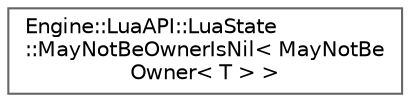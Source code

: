 digraph "Graphical Class Hierarchy"
{
 // LATEX_PDF_SIZE
  bgcolor="transparent";
  edge [fontname=Helvetica,fontsize=10,labelfontname=Helvetica,labelfontsize=10];
  node [fontname=Helvetica,fontsize=10,shape=box,height=0.2,width=0.4];
  rankdir="LR";
  Node0 [label="Engine::LuaAPI::LuaState\l::MayNotBeOwnerIsNil\< MayNotBe\lOwner\< T \> \>",height=0.2,width=0.4,color="grey40", fillcolor="white", style="filled",URL="$struct_engine_1_1_lua_a_p_i_1_1_lua_state_1_1_may_not_be_owner_is_nil_3_01_may_not_be_owner_3_01_t_01_4_01_4.html",tooltip=" "];
}
